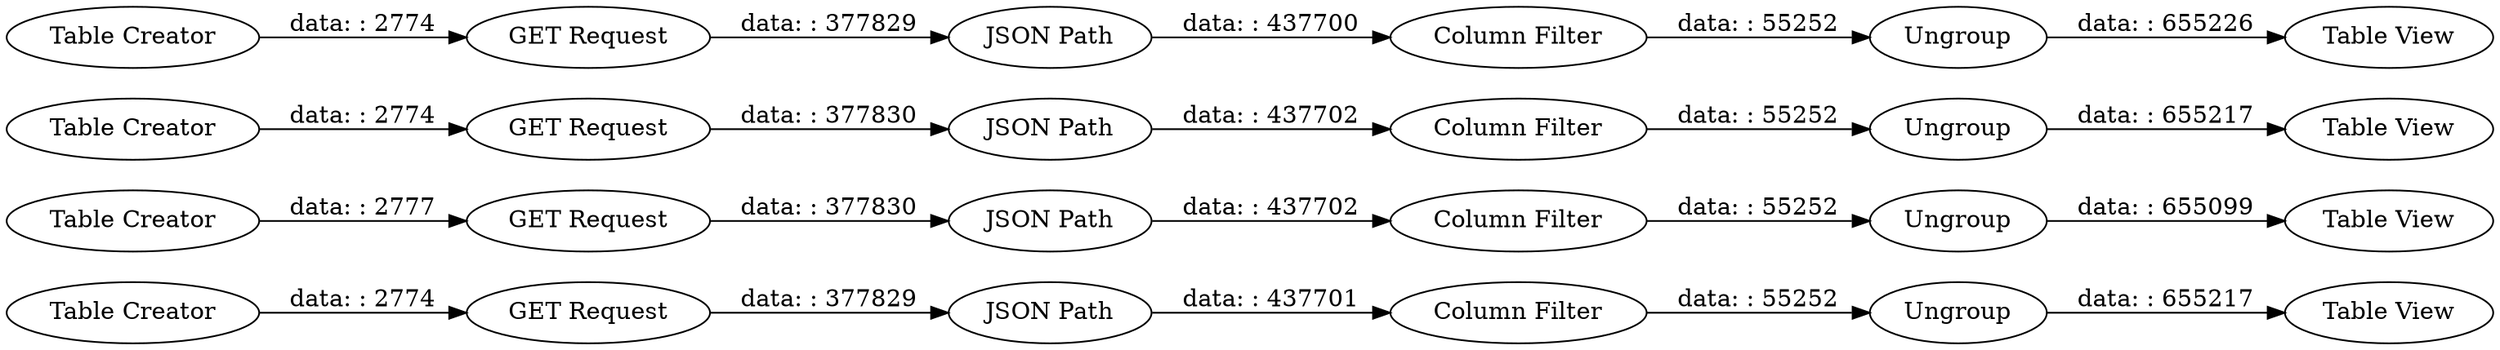 digraph {
	"-6045391986099644668_65" [label="JSON Path"]
	"-6045391986099644668_70" [label="GET Request"]
	"-6045391986099644668_66" [label="Column Filter"]
	"-6045391986099644668_57" [label=Ungroup]
	"-6045391986099644668_54" [label="GET Request"]
	"-6045391986099644668_73" [label=Ungroup]
	"-6045391986099644668_61" [label="JSON Path"]
	"-6045391986099644668_62" [label="Table View"]
	"-6045391986099644668_63" [label="Table Creator"]
	"-6045391986099644668_58" [label="Table View"]
	"-6045391986099644668_55" [label="JSON Path"]
	"-6045391986099644668_71" [label="JSON Path"]
	"-6045391986099644668_53" [label="Table Creator"]
	"-6045391986099644668_52" [label="Table View"]
	"-6045391986099644668_68" [label="Table View"]
	"-6045391986099644668_60" [label="GET Request"]
	"-6045391986099644668_67" [label=Ungroup]
	"-6045391986099644668_64" [label="GET Request"]
	"-6045391986099644668_56" [label="Column Filter"]
	"-6045391986099644668_50" [label="Column Filter"]
	"-6045391986099644668_69" [label="Table Creator"]
	"-6045391986099644668_59" [label="Table Creator"]
	"-6045391986099644668_51" [label=Ungroup]
	"-6045391986099644668_72" [label="Column Filter"]
	"-6045391986099644668_64" -> "-6045391986099644668_65" [label="data: : 377829"]
	"-6045391986099644668_59" -> "-6045391986099644668_60" [label="data: : 2774"]
	"-6045391986099644668_50" -> "-6045391986099644668_51" [label="data: : 55252"]
	"-6045391986099644668_55" -> "-6045391986099644668_50" [label="data: : 437700"]
	"-6045391986099644668_67" -> "-6045391986099644668_62" [label="data: : 655217"]
	"-6045391986099644668_73" -> "-6045391986099644668_68" [label="data: : 655099"]
	"-6045391986099644668_72" -> "-6045391986099644668_73" [label="data: : 55252"]
	"-6045391986099644668_60" -> "-6045391986099644668_61" [label="data: : 377830"]
	"-6045391986099644668_65" -> "-6045391986099644668_66" [label="data: : 437701"]
	"-6045391986099644668_56" -> "-6045391986099644668_57" [label="data: : 55252"]
	"-6045391986099644668_51" -> "-6045391986099644668_52" [label="data: : 655226"]
	"-6045391986099644668_69" -> "-6045391986099644668_70" [label="data: : 2777"]
	"-6045391986099644668_71" -> "-6045391986099644668_72" [label="data: : 437702"]
	"-6045391986099644668_61" -> "-6045391986099644668_56" [label="data: : 437702"]
	"-6045391986099644668_54" -> "-6045391986099644668_55" [label="data: : 377829"]
	"-6045391986099644668_66" -> "-6045391986099644668_67" [label="data: : 55252"]
	"-6045391986099644668_53" -> "-6045391986099644668_54" [label="data: : 2774"]
	"-6045391986099644668_57" -> "-6045391986099644668_58" [label="data: : 655217"]
	"-6045391986099644668_70" -> "-6045391986099644668_71" [label="data: : 377830"]
	"-6045391986099644668_63" -> "-6045391986099644668_64" [label="data: : 2774"]
	rankdir=LR
}
